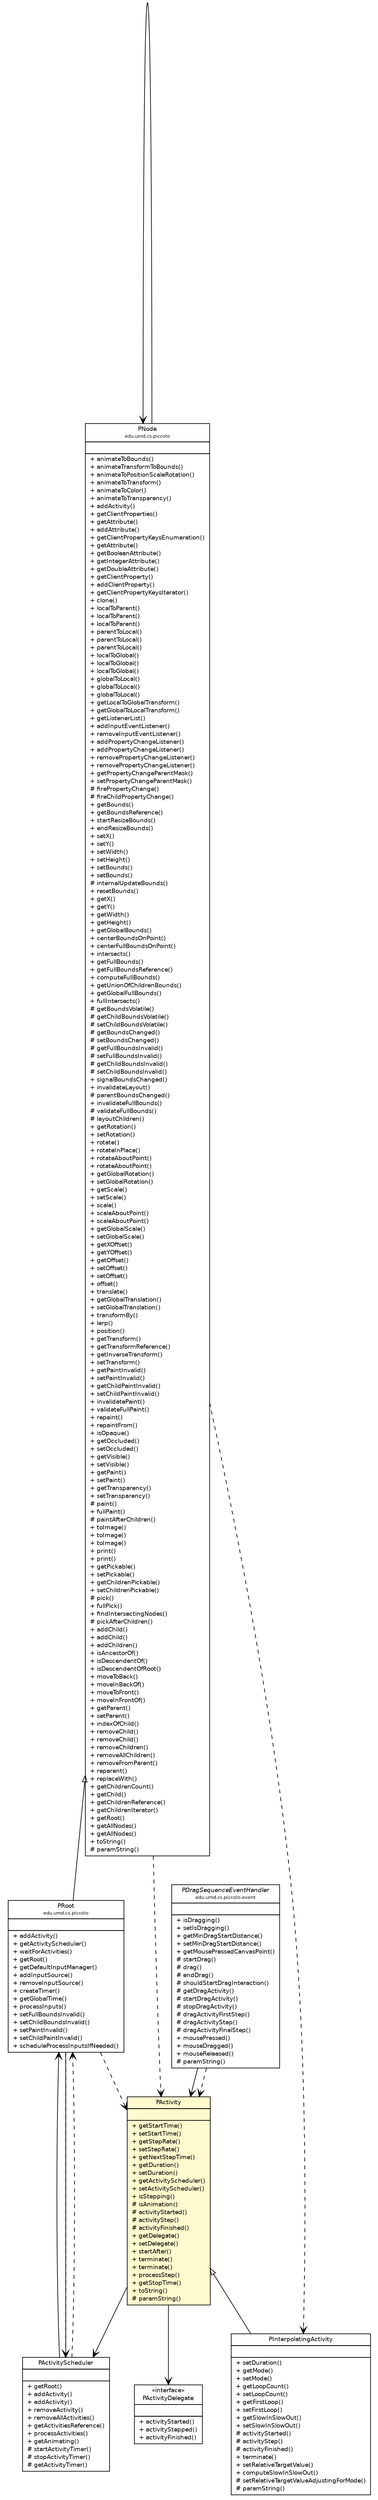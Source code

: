#!/usr/local/bin/dot
#
# Class diagram 
# Generated by UmlGraph version 4.6 (http://www.spinellis.gr/sw/umlgraph)
#

digraph G {
	edge [fontname="Helvetica",fontsize=10,labelfontname="Helvetica",labelfontsize=10];
	node [fontname="Helvetica",fontsize=10,shape=plaintext];
	// edu.umd.cs.piccolo.PNode
	c1654 [label=<<table border="0" cellborder="1" cellspacing="0" cellpadding="2" port="p" href="../PNode.html">
		<tr><td><table border="0" cellspacing="0" cellpadding="1">
			<tr><td> PNode </td></tr>
			<tr><td><font point-size="7.0"> edu.umd.cs.piccolo </font></td></tr>
		</table></td></tr>
		<tr><td><table border="0" cellspacing="0" cellpadding="1">
			<tr><td align="left">  </td></tr>
		</table></td></tr>
		<tr><td><table border="0" cellspacing="0" cellpadding="1">
			<tr><td align="left"> + animateToBounds() </td></tr>
			<tr><td align="left"> + animateTransformToBounds() </td></tr>
			<tr><td align="left"> + animateToPositionScaleRotation() </td></tr>
			<tr><td align="left"> + animateToTransform() </td></tr>
			<tr><td align="left"> + animateToColor() </td></tr>
			<tr><td align="left"> + animateToTransparency() </td></tr>
			<tr><td align="left"> + addActivity() </td></tr>
			<tr><td align="left"> + getClientProperties() </td></tr>
			<tr><td align="left"> + getAttribute() </td></tr>
			<tr><td align="left"> + addAttribute() </td></tr>
			<tr><td align="left"> + getClientPropertyKeysEnumeration() </td></tr>
			<tr><td align="left"> + getAttribute() </td></tr>
			<tr><td align="left"> + getBooleanAttribute() </td></tr>
			<tr><td align="left"> + getIntegerAttribute() </td></tr>
			<tr><td align="left"> + getDoubleAttribute() </td></tr>
			<tr><td align="left"> + getClientProperty() </td></tr>
			<tr><td align="left"> + addClientProperty() </td></tr>
			<tr><td align="left"> + getClientPropertyKeysIterator() </td></tr>
			<tr><td align="left"> + clone() </td></tr>
			<tr><td align="left"> + localToParent() </td></tr>
			<tr><td align="left"> + localToParent() </td></tr>
			<tr><td align="left"> + localToParent() </td></tr>
			<tr><td align="left"> + parentToLocal() </td></tr>
			<tr><td align="left"> + parentToLocal() </td></tr>
			<tr><td align="left"> + parentToLocal() </td></tr>
			<tr><td align="left"> + localToGlobal() </td></tr>
			<tr><td align="left"> + localToGlobal() </td></tr>
			<tr><td align="left"> + localToGlobal() </td></tr>
			<tr><td align="left"> + globalToLocal() </td></tr>
			<tr><td align="left"> + globalToLocal() </td></tr>
			<tr><td align="left"> + globalToLocal() </td></tr>
			<tr><td align="left"> + getLocalToGlobalTransform() </td></tr>
			<tr><td align="left"> + getGlobalToLocalTransform() </td></tr>
			<tr><td align="left"> + getListenerList() </td></tr>
			<tr><td align="left"> + addInputEventListener() </td></tr>
			<tr><td align="left"> + removeInputEventListener() </td></tr>
			<tr><td align="left"> + addPropertyChangeListener() </td></tr>
			<tr><td align="left"> + addPropertyChangeListener() </td></tr>
			<tr><td align="left"> + removePropertyChangeListener() </td></tr>
			<tr><td align="left"> + removePropertyChangeListener() </td></tr>
			<tr><td align="left"> + getPropertyChangeParentMask() </td></tr>
			<tr><td align="left"> + setPropertyChangeParentMask() </td></tr>
			<tr><td align="left"> # firePropertyChange() </td></tr>
			<tr><td align="left"> # fireChildPropertyChange() </td></tr>
			<tr><td align="left"> + getBounds() </td></tr>
			<tr><td align="left"> + getBoundsReference() </td></tr>
			<tr><td align="left"> + startResizeBounds() </td></tr>
			<tr><td align="left"> + endResizeBounds() </td></tr>
			<tr><td align="left"> + setX() </td></tr>
			<tr><td align="left"> + setY() </td></tr>
			<tr><td align="left"> + setWidth() </td></tr>
			<tr><td align="left"> + setHeight() </td></tr>
			<tr><td align="left"> + setBounds() </td></tr>
			<tr><td align="left"> + setBounds() </td></tr>
			<tr><td align="left"> # internalUpdateBounds() </td></tr>
			<tr><td align="left"> + resetBounds() </td></tr>
			<tr><td align="left"> + getX() </td></tr>
			<tr><td align="left"> + getY() </td></tr>
			<tr><td align="left"> + getWidth() </td></tr>
			<tr><td align="left"> + getHeight() </td></tr>
			<tr><td align="left"> + getGlobalBounds() </td></tr>
			<tr><td align="left"> + centerBoundsOnPoint() </td></tr>
			<tr><td align="left"> + centerFullBoundsOnPoint() </td></tr>
			<tr><td align="left"> + intersects() </td></tr>
			<tr><td align="left"> + getFullBounds() </td></tr>
			<tr><td align="left"> + getFullBoundsReference() </td></tr>
			<tr><td align="left"> + computeFullBounds() </td></tr>
			<tr><td align="left"> + getUnionOfChildrenBounds() </td></tr>
			<tr><td align="left"> + getGlobalFullBounds() </td></tr>
			<tr><td align="left"> + fullIntersects() </td></tr>
			<tr><td align="left"> # getBoundsVolatile() </td></tr>
			<tr><td align="left"> # getChildBoundsVolatile() </td></tr>
			<tr><td align="left"> # setChildBoundsVolatile() </td></tr>
			<tr><td align="left"> # getBoundsChanged() </td></tr>
			<tr><td align="left"> # setBoundsChanged() </td></tr>
			<tr><td align="left"> # getFullBoundsInvalid() </td></tr>
			<tr><td align="left"> # setFullBoundsInvalid() </td></tr>
			<tr><td align="left"> # getChildBoundsInvalid() </td></tr>
			<tr><td align="left"> # setChildBoundsInvalid() </td></tr>
			<tr><td align="left"> + signalBoundsChanged() </td></tr>
			<tr><td align="left"> + invalidateLayout() </td></tr>
			<tr><td align="left"> # parentBoundsChanged() </td></tr>
			<tr><td align="left"> + invalidateFullBounds() </td></tr>
			<tr><td align="left"> # validateFullBounds() </td></tr>
			<tr><td align="left"> # layoutChildren() </td></tr>
			<tr><td align="left"> + getRotation() </td></tr>
			<tr><td align="left"> + setRotation() </td></tr>
			<tr><td align="left"> + rotate() </td></tr>
			<tr><td align="left"> + rotateInPlace() </td></tr>
			<tr><td align="left"> + rotateAboutPoint() </td></tr>
			<tr><td align="left"> + rotateAboutPoint() </td></tr>
			<tr><td align="left"> + getGlobalRotation() </td></tr>
			<tr><td align="left"> + setGlobalRotation() </td></tr>
			<tr><td align="left"> + getScale() </td></tr>
			<tr><td align="left"> + setScale() </td></tr>
			<tr><td align="left"> + scale() </td></tr>
			<tr><td align="left"> + scaleAboutPoint() </td></tr>
			<tr><td align="left"> + scaleAboutPoint() </td></tr>
			<tr><td align="left"> + getGlobalScale() </td></tr>
			<tr><td align="left"> + setGlobalScale() </td></tr>
			<tr><td align="left"> + getXOffset() </td></tr>
			<tr><td align="left"> + getYOffset() </td></tr>
			<tr><td align="left"> + getOffset() </td></tr>
			<tr><td align="left"> + setOffset() </td></tr>
			<tr><td align="left"> + setOffset() </td></tr>
			<tr><td align="left"> + offset() </td></tr>
			<tr><td align="left"> + translate() </td></tr>
			<tr><td align="left"> + getGlobalTranslation() </td></tr>
			<tr><td align="left"> + setGlobalTranslation() </td></tr>
			<tr><td align="left"> + transformBy() </td></tr>
			<tr><td align="left"> + lerp() </td></tr>
			<tr><td align="left"> + position() </td></tr>
			<tr><td align="left"> + getTransform() </td></tr>
			<tr><td align="left"> + getTransformReference() </td></tr>
			<tr><td align="left"> + getInverseTransform() </td></tr>
			<tr><td align="left"> + setTransform() </td></tr>
			<tr><td align="left"> + getPaintInvalid() </td></tr>
			<tr><td align="left"> + setPaintInvalid() </td></tr>
			<tr><td align="left"> + getChildPaintInvalid() </td></tr>
			<tr><td align="left"> + setChildPaintInvalid() </td></tr>
			<tr><td align="left"> + invalidatePaint() </td></tr>
			<tr><td align="left"> + validateFullPaint() </td></tr>
			<tr><td align="left"> + repaint() </td></tr>
			<tr><td align="left"> + repaintFrom() </td></tr>
			<tr><td align="left"> + isOpaque() </td></tr>
			<tr><td align="left"> + getOccluded() </td></tr>
			<tr><td align="left"> + setOccluded() </td></tr>
			<tr><td align="left"> + getVisible() </td></tr>
			<tr><td align="left"> + setVisible() </td></tr>
			<tr><td align="left"> + getPaint() </td></tr>
			<tr><td align="left"> + setPaint() </td></tr>
			<tr><td align="left"> + getTransparency() </td></tr>
			<tr><td align="left"> + setTransparency() </td></tr>
			<tr><td align="left"> # paint() </td></tr>
			<tr><td align="left"> + fullPaint() </td></tr>
			<tr><td align="left"> # paintAfterChildren() </td></tr>
			<tr><td align="left"> + toImage() </td></tr>
			<tr><td align="left"> + toImage() </td></tr>
			<tr><td align="left"> + toImage() </td></tr>
			<tr><td align="left"> + print() </td></tr>
			<tr><td align="left"> + print() </td></tr>
			<tr><td align="left"> + getPickable() </td></tr>
			<tr><td align="left"> + setPickable() </td></tr>
			<tr><td align="left"> + getChildrenPickable() </td></tr>
			<tr><td align="left"> + setChildrenPickable() </td></tr>
			<tr><td align="left"> # pick() </td></tr>
			<tr><td align="left"> + fullPick() </td></tr>
			<tr><td align="left"> + findIntersectingNodes() </td></tr>
			<tr><td align="left"> # pickAfterChildren() </td></tr>
			<tr><td align="left"> + addChild() </td></tr>
			<tr><td align="left"> + addChild() </td></tr>
			<tr><td align="left"> + addChildren() </td></tr>
			<tr><td align="left"> + isAncestorOf() </td></tr>
			<tr><td align="left"> + isDescendentOf() </td></tr>
			<tr><td align="left"> + isDescendentOfRoot() </td></tr>
			<tr><td align="left"> + moveToBack() </td></tr>
			<tr><td align="left"> + moveInBackOf() </td></tr>
			<tr><td align="left"> + moveToFront() </td></tr>
			<tr><td align="left"> + moveInFrontOf() </td></tr>
			<tr><td align="left"> + getParent() </td></tr>
			<tr><td align="left"> + setParent() </td></tr>
			<tr><td align="left"> + indexOfChild() </td></tr>
			<tr><td align="left"> + removeChild() </td></tr>
			<tr><td align="left"> + removeChild() </td></tr>
			<tr><td align="left"> + removeChildren() </td></tr>
			<tr><td align="left"> + removeAllChildren() </td></tr>
			<tr><td align="left"> + removeFromParent() </td></tr>
			<tr><td align="left"> + reparent() </td></tr>
			<tr><td align="left"> + replaceWith() </td></tr>
			<tr><td align="left"> + getChildrenCount() </td></tr>
			<tr><td align="left"> + getChild() </td></tr>
			<tr><td align="left"> + getChildrenReference() </td></tr>
			<tr><td align="left"> + getChildrenIterator() </td></tr>
			<tr><td align="left"> + getRoot() </td></tr>
			<tr><td align="left"> + getAllNodes() </td></tr>
			<tr><td align="left"> + getAllNodes() </td></tr>
			<tr><td align="left"> + toString() </td></tr>
			<tr><td align="left"> # paramString() </td></tr>
		</table></td></tr>
		</table>>, fontname="Helvetica", fontcolor="black", fontsize=9.0];
	// edu.umd.cs.piccolo.PRoot
	c1656 [label=<<table border="0" cellborder="1" cellspacing="0" cellpadding="2" port="p" href="../PRoot.html">
		<tr><td><table border="0" cellspacing="0" cellpadding="1">
			<tr><td> PRoot </td></tr>
			<tr><td><font point-size="7.0"> edu.umd.cs.piccolo </font></td></tr>
		</table></td></tr>
		<tr><td><table border="0" cellspacing="0" cellpadding="1">
			<tr><td align="left">  </td></tr>
		</table></td></tr>
		<tr><td><table border="0" cellspacing="0" cellpadding="1">
			<tr><td align="left"> + addActivity() </td></tr>
			<tr><td align="left"> + getActivityScheduler() </td></tr>
			<tr><td align="left"> + waitForActivities() </td></tr>
			<tr><td align="left"> + getRoot() </td></tr>
			<tr><td align="left"> + getDefaultInputManager() </td></tr>
			<tr><td align="left"> + addInputSource() </td></tr>
			<tr><td align="left"> + removeInputSource() </td></tr>
			<tr><td align="left"> + createTimer() </td></tr>
			<tr><td align="left"> + getGlobalTime() </td></tr>
			<tr><td align="left"> + processInputs() </td></tr>
			<tr><td align="left"> + setFullBoundsInvalid() </td></tr>
			<tr><td align="left"> + setChildBoundsInvalid() </td></tr>
			<tr><td align="left"> + setPaintInvalid() </td></tr>
			<tr><td align="left"> + setChildPaintInvalid() </td></tr>
			<tr><td align="left"> + scheduleProcessInputsIfNeeded() </td></tr>
		</table></td></tr>
		</table>>, fontname="Helvetica", fontcolor="black", fontsize=9.0];
	// edu.umd.cs.piccolo.event.PDragSequenceEventHandler
	c1662 [label=<<table border="0" cellborder="1" cellspacing="0" cellpadding="2" port="p" href="../event/PDragSequenceEventHandler.html">
		<tr><td><table border="0" cellspacing="0" cellpadding="1">
			<tr><td><font face="Helvetica-Oblique"> PDragSequenceEventHandler </font></td></tr>
			<tr><td><font point-size="7.0"> edu.umd.cs.piccolo.event </font></td></tr>
		</table></td></tr>
		<tr><td><table border="0" cellspacing="0" cellpadding="1">
			<tr><td align="left">  </td></tr>
		</table></td></tr>
		<tr><td><table border="0" cellspacing="0" cellpadding="1">
			<tr><td align="left"> + isDragging() </td></tr>
			<tr><td align="left"> + setIsDragging() </td></tr>
			<tr><td align="left"> + getMinDragStartDistance() </td></tr>
			<tr><td align="left"> + setMinDragStartDistance() </td></tr>
			<tr><td align="left"> + getMousePressedCanvasPoint() </td></tr>
			<tr><td align="left"> # startDrag() </td></tr>
			<tr><td align="left"> # drag() </td></tr>
			<tr><td align="left"> # endDrag() </td></tr>
			<tr><td align="left"> # shouldStartDragInteraction() </td></tr>
			<tr><td align="left"> # getDragActivity() </td></tr>
			<tr><td align="left"> # startDragActivity() </td></tr>
			<tr><td align="left"> # stopDragActivity() </td></tr>
			<tr><td align="left"> # dragActivityFirstStep() </td></tr>
			<tr><td align="left"> # dragActivityStep() </td></tr>
			<tr><td align="left"> # dragActivityFinalStep() </td></tr>
			<tr><td align="left"> + mousePressed() </td></tr>
			<tr><td align="left"> + mouseDragged() </td></tr>
			<tr><td align="left"> + mouseReleased() </td></tr>
			<tr><td align="left"> # paramString() </td></tr>
		</table></td></tr>
		</table>>, fontname="Helvetica", fontcolor="black", fontsize=9.0];
	// edu.umd.cs.piccolo.activities.PInterpolatingActivity
	c1673 [label=<<table border="0" cellborder="1" cellspacing="0" cellpadding="2" port="p" href="./PInterpolatingActivity.html">
		<tr><td><table border="0" cellspacing="0" cellpadding="1">
			<tr><td> PInterpolatingActivity </td></tr>
		</table></td></tr>
		<tr><td><table border="0" cellspacing="0" cellpadding="1">
			<tr><td align="left">  </td></tr>
		</table></td></tr>
		<tr><td><table border="0" cellspacing="0" cellpadding="1">
			<tr><td align="left"> + setDuration() </td></tr>
			<tr><td align="left"> + getMode() </td></tr>
			<tr><td align="left"> + setMode() </td></tr>
			<tr><td align="left"> + getLoopCount() </td></tr>
			<tr><td align="left"> + setLoopCount() </td></tr>
			<tr><td align="left"> + getFirstLoop() </td></tr>
			<tr><td align="left"> + setFirstLoop() </td></tr>
			<tr><td align="left"> + getSlowInSlowOut() </td></tr>
			<tr><td align="left"> + setSlowInSlowOut() </td></tr>
			<tr><td align="left"> # activityStarted() </td></tr>
			<tr><td align="left"> # activityStep() </td></tr>
			<tr><td align="left"> # activityFinished() </td></tr>
			<tr><td align="left"> + terminate() </td></tr>
			<tr><td align="left"> + setRelativeTargetValue() </td></tr>
			<tr><td align="left"> + computeSlowInSlowOut() </td></tr>
			<tr><td align="left"> # setRelativeTargetValueAdjustingForMode() </td></tr>
			<tr><td align="left"> # paramString() </td></tr>
		</table></td></tr>
		</table>>, fontname="Helvetica", fontcolor="black", fontsize=9.0];
	// edu.umd.cs.piccolo.activities.PActivityScheduler
	c1678 [label=<<table border="0" cellborder="1" cellspacing="0" cellpadding="2" port="p" href="./PActivityScheduler.html">
		<tr><td><table border="0" cellspacing="0" cellpadding="1">
			<tr><td> PActivityScheduler </td></tr>
		</table></td></tr>
		<tr><td><table border="0" cellspacing="0" cellpadding="1">
			<tr><td align="left">  </td></tr>
		</table></td></tr>
		<tr><td><table border="0" cellspacing="0" cellpadding="1">
			<tr><td align="left"> + getRoot() </td></tr>
			<tr><td align="left"> + addActivity() </td></tr>
			<tr><td align="left"> + addActivity() </td></tr>
			<tr><td align="left"> + removeActivity() </td></tr>
			<tr><td align="left"> + removeAllActivities() </td></tr>
			<tr><td align="left"> + getActivitiesReference() </td></tr>
			<tr><td align="left"> + processActivities() </td></tr>
			<tr><td align="left"> + getAnimating() </td></tr>
			<tr><td align="left"> # startActivityTimer() </td></tr>
			<tr><td align="left"> # stopActivityTimer() </td></tr>
			<tr><td align="left"> # getActivityTimer() </td></tr>
		</table></td></tr>
		</table>>, fontname="Helvetica", fontcolor="black", fontsize=9.0];
	// edu.umd.cs.piccolo.activities.PActivity
	c1679 [label=<<table border="0" cellborder="1" cellspacing="0" cellpadding="2" port="p" bgcolor="lemonChiffon" href="./PActivity.html">
		<tr><td><table border="0" cellspacing="0" cellpadding="1">
			<tr><td> PActivity </td></tr>
		</table></td></tr>
		<tr><td><table border="0" cellspacing="0" cellpadding="1">
			<tr><td align="left">  </td></tr>
		</table></td></tr>
		<tr><td><table border="0" cellspacing="0" cellpadding="1">
			<tr><td align="left"> + getStartTime() </td></tr>
			<tr><td align="left"> + setStartTime() </td></tr>
			<tr><td align="left"> + getStepRate() </td></tr>
			<tr><td align="left"> + setStepRate() </td></tr>
			<tr><td align="left"> + getNextStepTime() </td></tr>
			<tr><td align="left"> + getDuration() </td></tr>
			<tr><td align="left"> + setDuration() </td></tr>
			<tr><td align="left"> + getActivityScheduler() </td></tr>
			<tr><td align="left"> + setActivityScheduler() </td></tr>
			<tr><td align="left"> + isStepping() </td></tr>
			<tr><td align="left"> # isAnimation() </td></tr>
			<tr><td align="left"> # activityStarted() </td></tr>
			<tr><td align="left"> # activityStep() </td></tr>
			<tr><td align="left"> # activityFinished() </td></tr>
			<tr><td align="left"> + getDelegate() </td></tr>
			<tr><td align="left"> + setDelegate() </td></tr>
			<tr><td align="left"> + startAfter() </td></tr>
			<tr><td align="left"> + terminate() </td></tr>
			<tr><td align="left"> + terminate() </td></tr>
			<tr><td align="left"> + processStep() </td></tr>
			<tr><td align="left"> + getStopTime() </td></tr>
			<tr><td align="left"> + toString() </td></tr>
			<tr><td align="left"> # paramString() </td></tr>
		</table></td></tr>
		</table>>, fontname="Helvetica", fontcolor="black", fontsize=9.0];
	// edu.umd.cs.piccolo.activities.PActivity.PActivityDelegate
	c1680 [label=<<table border="0" cellborder="1" cellspacing="0" cellpadding="2" port="p" href="./PActivity.PActivityDelegate.html">
		<tr><td><table border="0" cellspacing="0" cellpadding="1">
			<tr><td> &laquo;interface&raquo; </td></tr>
			<tr><td> PActivityDelegate </td></tr>
		</table></td></tr>
		<tr><td><table border="0" cellspacing="0" cellpadding="1">
			<tr><td align="left">  </td></tr>
		</table></td></tr>
		<tr><td><table border="0" cellspacing="0" cellpadding="1">
			<tr><td align="left"> + activityStarted() </td></tr>
			<tr><td align="left"> + activityStepped() </td></tr>
			<tr><td align="left"> + activityFinished() </td></tr>
		</table></td></tr>
		</table>>, fontname="Helvetica", fontcolor="black", fontsize=9.0];
	//edu.umd.cs.piccolo.PRoot extends edu.umd.cs.piccolo.PNode
	c1654:p -> c1656:p [dir=back,arrowtail=empty];
	//edu.umd.cs.piccolo.activities.PInterpolatingActivity extends edu.umd.cs.piccolo.activities.PActivity
	c1679:p -> c1673:p [dir=back,arrowtail=empty];
	// edu.umd.cs.piccolo.PNode NAVASSOC edu.umd.cs.piccolo.PNode
	c1654:p -> c1654:p [taillabel="", label="", headlabel="", fontname="Helvetica", fontcolor="black", fontsize=10.0, color="black", arrowhead=open];
	// edu.umd.cs.piccolo.PRoot NAVASSOC edu.umd.cs.piccolo.activities.PActivityScheduler
	c1656:p -> c1678:p [taillabel="", label="", headlabel="", fontname="Helvetica", fontcolor="black", fontsize=10.0, color="black", arrowhead=open];
	// edu.umd.cs.piccolo.event.PDragSequenceEventHandler NAVASSOC edu.umd.cs.piccolo.activities.PActivity
	c1662:p -> c1679:p [taillabel="", label="", headlabel="", fontname="Helvetica", fontcolor="black", fontsize=10.0, color="black", arrowhead=open];
	// edu.umd.cs.piccolo.activities.PActivityScheduler NAVASSOC edu.umd.cs.piccolo.PRoot
	c1678:p -> c1656:p [taillabel="", label="", headlabel="", fontname="Helvetica", fontcolor="black", fontsize=10.0, color="black", arrowhead=open];
	// edu.umd.cs.piccolo.activities.PActivity NAVASSOC edu.umd.cs.piccolo.activities.PActivityScheduler
	c1679:p -> c1678:p [taillabel="", label="", headlabel="", fontname="Helvetica", fontcolor="black", fontsize=10.0, color="black", arrowhead=open];
	// edu.umd.cs.piccolo.activities.PActivity NAVASSOC edu.umd.cs.piccolo.activities.PActivity.PActivityDelegate
	c1679:p -> c1680:p [taillabel="", label="", headlabel="", fontname="Helvetica", fontcolor="black", fontsize=10.0, color="black", arrowhead=open];
	// edu.umd.cs.piccolo.PNode DEPEND edu.umd.cs.piccolo.activities.PActivity
	c1654:p -> c1679:p [taillabel="", label="", headlabel="", fontname="Helvetica", fontcolor="black", fontsize=10.0, color="black", arrowhead=open, style=dashed];
	// edu.umd.cs.piccolo.PNode DEPEND edu.umd.cs.piccolo.activities.PInterpolatingActivity
	c1654:p -> c1673:p [taillabel="", label="", headlabel="", fontname="Helvetica", fontcolor="black", fontsize=10.0, color="black", arrowhead=open, style=dashed];
	// edu.umd.cs.piccolo.PRoot DEPEND edu.umd.cs.piccolo.activities.PActivity
	c1656:p -> c1679:p [taillabel="", label="", headlabel="", fontname="Helvetica", fontcolor="black", fontsize=10.0, color="black", arrowhead=open, style=dashed];
	// edu.umd.cs.piccolo.PRoot DEPEND edu.umd.cs.piccolo.activities.PActivityScheduler
	c1656:p -> c1678:p [taillabel="", label="", headlabel="", fontname="Helvetica", fontcolor="black", fontsize=10.0, color="black", arrowhead=open, style=dashed];
	// edu.umd.cs.piccolo.event.PDragSequenceEventHandler DEPEND edu.umd.cs.piccolo.activities.PActivity
	c1662:p -> c1679:p [taillabel="", label="", headlabel="", fontname="Helvetica", fontcolor="black", fontsize=10.0, color="black", arrowhead=open, style=dashed];
	// edu.umd.cs.piccolo.activities.PActivityScheduler DEPEND edu.umd.cs.piccolo.PRoot
	c1678:p -> c1656:p [taillabel="", label="", headlabel="", fontname="Helvetica", fontcolor="black", fontsize=10.0, color="black", arrowhead=open, style=dashed];
}

